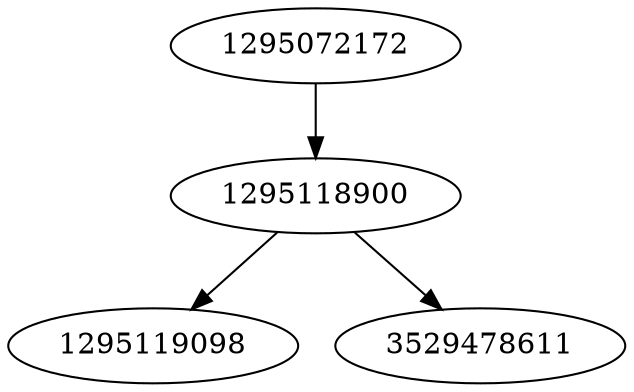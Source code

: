 strict digraph  {
1295119098;
3529478611;
1295072172;
1295118900;
1295072172 -> 1295118900;
1295118900 -> 3529478611;
1295118900 -> 1295119098;
}
